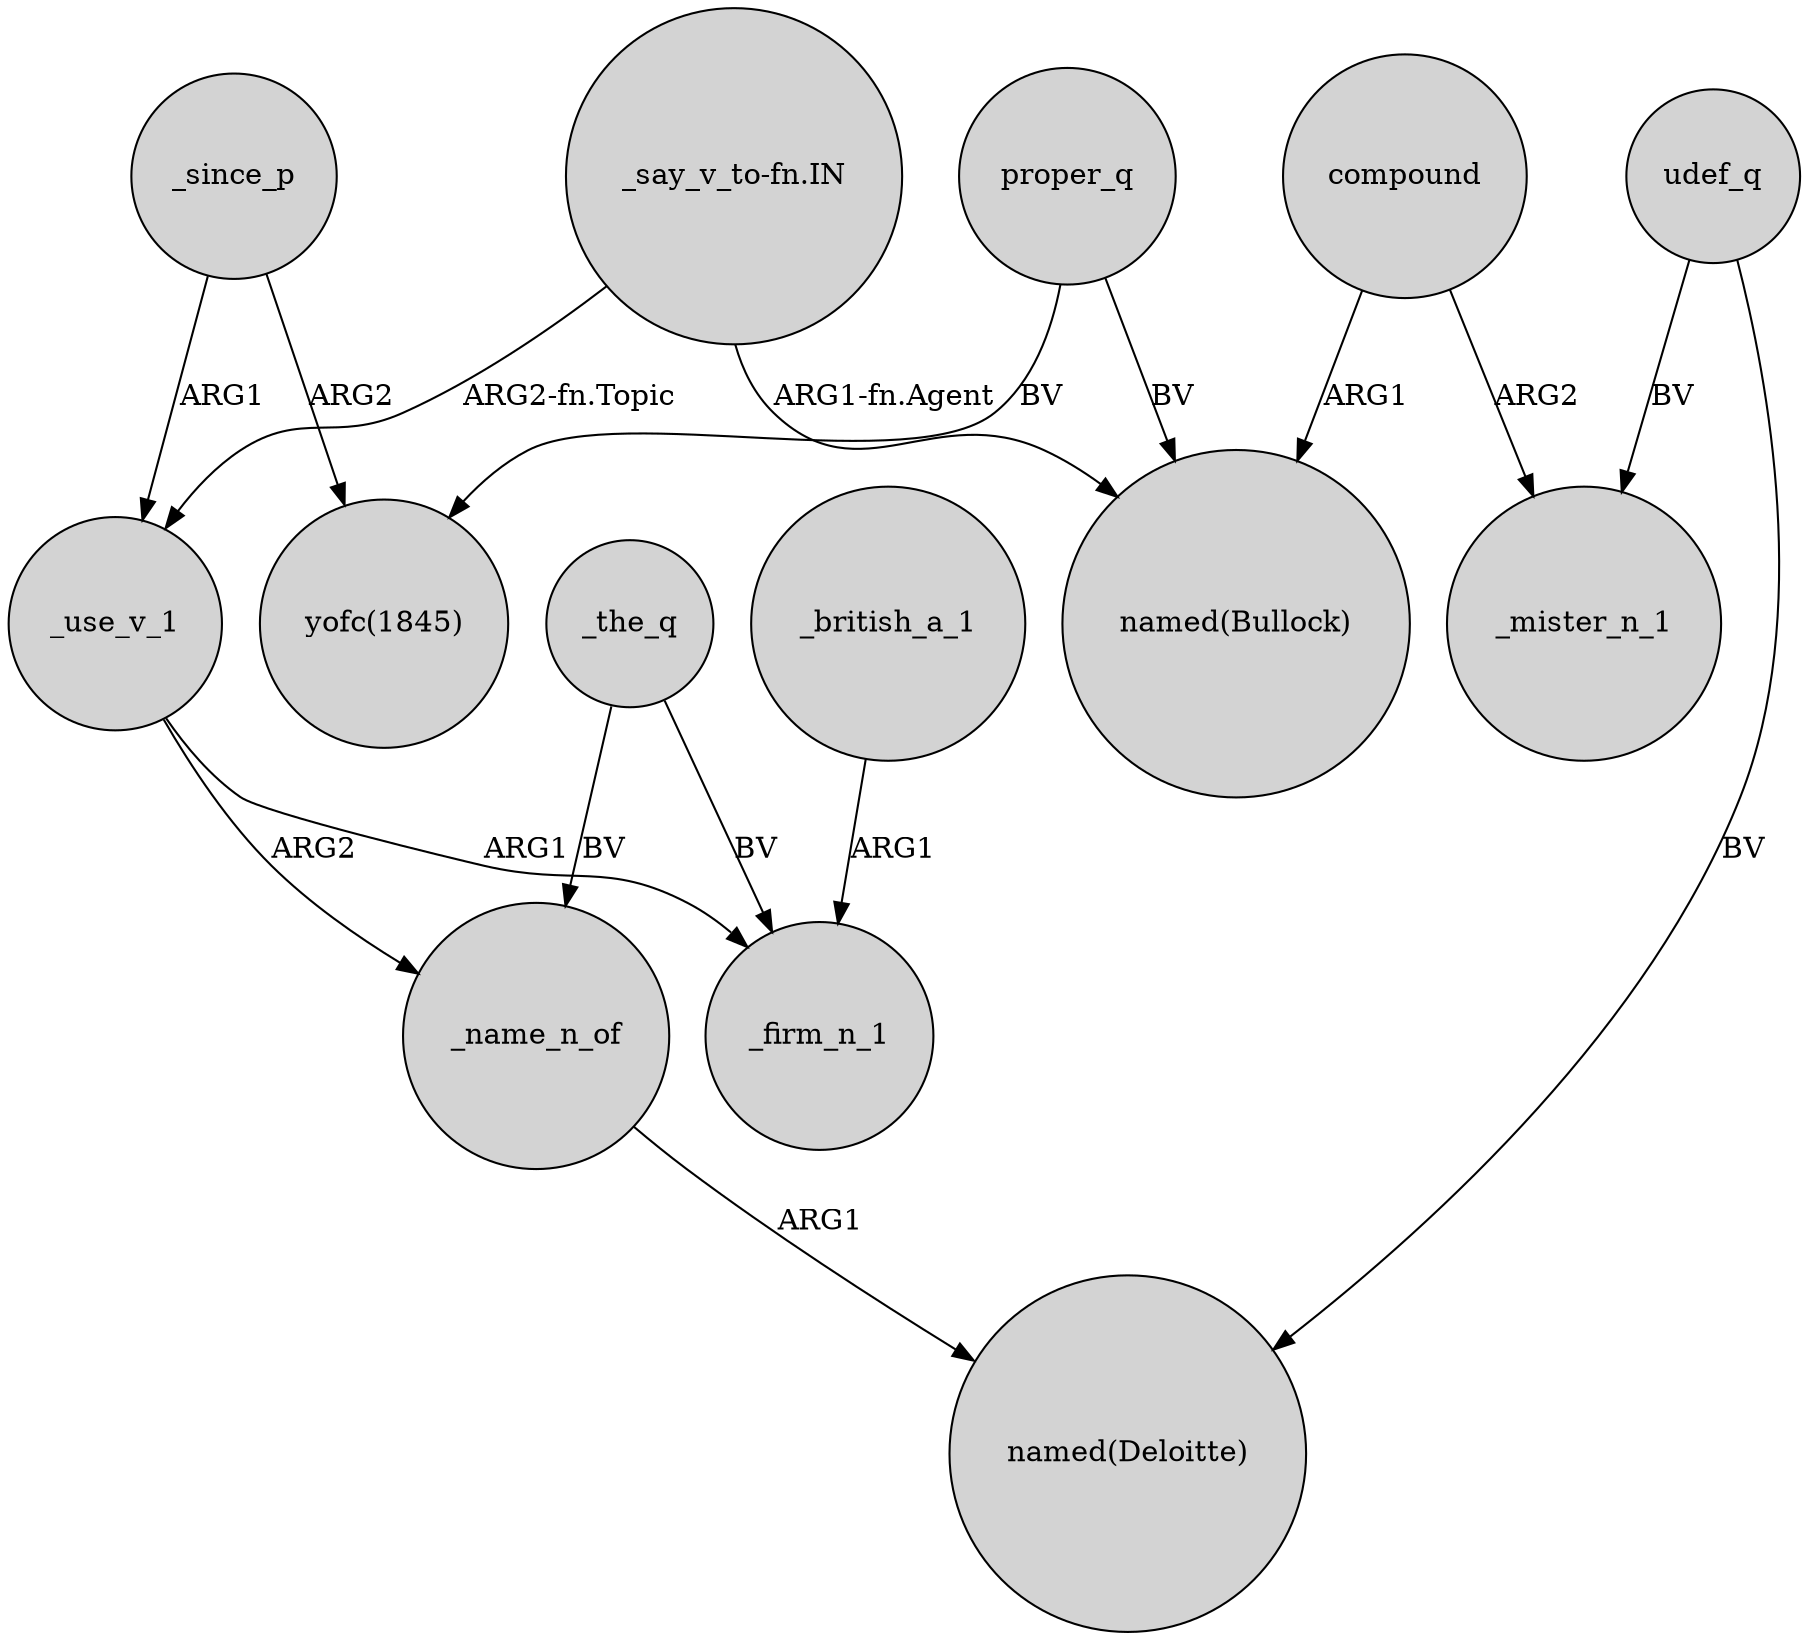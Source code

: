 digraph {
	node [shape=circle style=filled]
	_use_v_1 -> _name_n_of [label=ARG2]
	udef_q -> _mister_n_1 [label=BV]
	_since_p -> "yofc(1845)" [label=ARG2]
	compound -> "named(Bullock)" [label=ARG1]
	proper_q -> "named(Bullock)" [label=BV]
	_use_v_1 -> _firm_n_1 [label=ARG1]
	proper_q -> "yofc(1845)" [label=BV]
	_the_q -> _name_n_of [label=BV]
	_british_a_1 -> _firm_n_1 [label=ARG1]
	udef_q -> "named(Deloitte)" [label=BV]
	"_say_v_to-fn.IN" -> "named(Bullock)" [label="ARG1-fn.Agent"]
	"_say_v_to-fn.IN" -> _use_v_1 [label="ARG2-fn.Topic"]
	_since_p -> _use_v_1 [label=ARG1]
	compound -> _mister_n_1 [label=ARG2]
	_name_n_of -> "named(Deloitte)" [label=ARG1]
	_the_q -> _firm_n_1 [label=BV]
}
